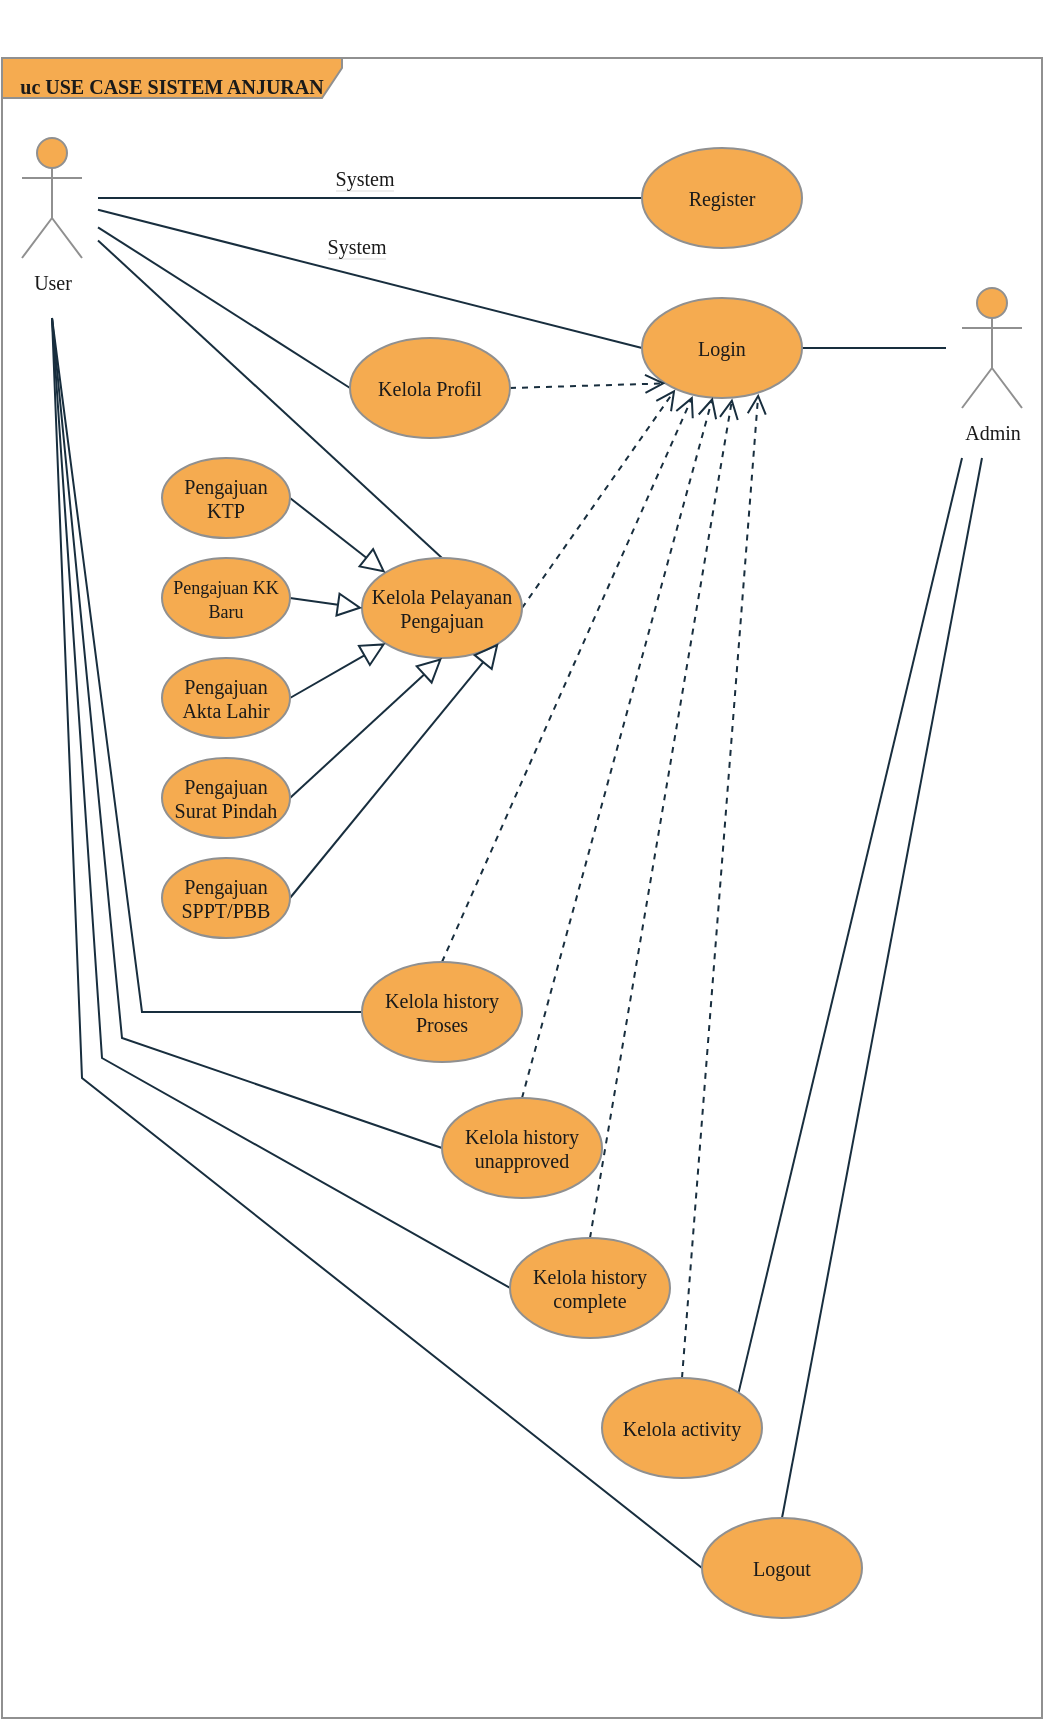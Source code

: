 <mxfile version="15.7.0" type="github">
  <diagram id="C5RBs43oDa-KdzZeNtuy" name="Page-1">
    <mxGraphModel dx="1248" dy="677" grid="1" gridSize="10" guides="1" tooltips="1" connect="1" arrows="1" fold="1" page="1" pageScale="1" pageWidth="827" pageHeight="1169" background="#ffffff" math="0" shadow="0">
      <root>
        <mxCell id="WIyWlLk6GJQsqaUBKTNV-0" />
        <mxCell id="WIyWlLk6GJQsqaUBKTNV-1" parent="WIyWlLk6GJQsqaUBKTNV-0" />
        <mxCell id="QmGK-IJUaO_-9F__BT_G-2" value="&lt;h4&gt;&lt;font size=&quot;1&quot;&gt;&lt;b&gt;uc USE CASE SISTEM ANJURAN&lt;/b&gt;&lt;/font&gt;&lt;/h4&gt;" style="shape=umlFrame;whiteSpace=wrap;html=1;hachureGap=4;pointerEvents=0;fontFamily=Times New Roman;fontSize=20;width=170;height=20;fillColor=#F5AB50;strokeColor=#909090;fontColor=#1A1A1A;" vertex="1" parent="WIyWlLk6GJQsqaUBKTNV-1">
          <mxGeometry x="80" y="40" width="520" height="830" as="geometry" />
        </mxCell>
        <mxCell id="QmGK-IJUaO_-9F__BT_G-14" value="&lt;span style=&quot;background-color: rgb(255 , 255 , 255)&quot;&gt;System&lt;/span&gt;" style="edgeStyle=none;curved=1;rounded=0;hachureGap=4;orthogonalLoop=1;jettySize=auto;html=1;entryX=0;entryY=0.5;entryDx=0;entryDy=0;fontFamily=Times New Roman;fontSize=10;endArrow=none;startSize=14;endSize=14;sourcePerimeterSpacing=8;targetPerimeterSpacing=8;endFill=0;labelBackgroundColor=#EEEEEE;strokeColor=#182E3E;fontColor=#1A1A1A;" edge="1" parent="WIyWlLk6GJQsqaUBKTNV-1" source="QmGK-IJUaO_-9F__BT_G-3" target="QmGK-IJUaO_-9F__BT_G-5">
          <mxGeometry x="-0.026" y="10" relative="1" as="geometry">
            <mxPoint as="offset" />
          </mxGeometry>
        </mxCell>
        <mxCell id="QmGK-IJUaO_-9F__BT_G-15" value="&lt;span style=&quot;background-color: rgb(255 , 255 , 255)&quot;&gt;System&lt;/span&gt;" style="edgeStyle=none;curved=1;rounded=0;hachureGap=4;orthogonalLoop=1;jettySize=auto;html=1;entryX=0;entryY=0.5;entryDx=0;entryDy=0;fontFamily=Times New Roman;fontSize=10;endArrow=none;endFill=0;startSize=14;endSize=14;sourcePerimeterSpacing=8;targetPerimeterSpacing=8;labelBackgroundColor=#EEEEEE;strokeColor=#182E3E;fontColor=#1A1A1A;" edge="1" parent="WIyWlLk6GJQsqaUBKTNV-1" source="QmGK-IJUaO_-9F__BT_G-3" target="QmGK-IJUaO_-9F__BT_G-6">
          <mxGeometry x="-0.073" y="14" relative="1" as="geometry">
            <mxPoint as="offset" />
          </mxGeometry>
        </mxCell>
        <mxCell id="QmGK-IJUaO_-9F__BT_G-35" style="edgeStyle=none;rounded=0;hachureGap=4;orthogonalLoop=1;jettySize=auto;html=1;entryX=0;entryY=0.5;entryDx=0;entryDy=0;fontFamily=Times New Roman;fontSize=9;endArrow=none;endFill=0;startSize=14;endSize=14;sourcePerimeterSpacing=8;targetPerimeterSpacing=8;labelBackgroundColor=#EEEEEE;strokeColor=#182E3E;fontColor=#1A1A1A;" edge="1" parent="WIyWlLk6GJQsqaUBKTNV-1" source="QmGK-IJUaO_-9F__BT_G-3" target="QmGK-IJUaO_-9F__BT_G-7">
          <mxGeometry relative="1" as="geometry" />
        </mxCell>
        <mxCell id="QmGK-IJUaO_-9F__BT_G-40" style="edgeStyle=none;rounded=0;hachureGap=4;jumpSize=6;orthogonalLoop=1;jettySize=auto;html=1;fontFamily=Times New Roman;fontSize=9;endArrow=none;endFill=0;startSize=10;endSize=10;sourcePerimeterSpacing=8;targetPerimeterSpacing=8;entryX=0.5;entryY=0;entryDx=0;entryDy=0;labelBackgroundColor=#EEEEEE;strokeColor=#182E3E;fontColor=#1A1A1A;" edge="1" parent="WIyWlLk6GJQsqaUBKTNV-1" source="QmGK-IJUaO_-9F__BT_G-3" target="QmGK-IJUaO_-9F__BT_G-8">
          <mxGeometry relative="1" as="geometry">
            <mxPoint x="267" y="302.649" as="targetPoint" />
          </mxGeometry>
        </mxCell>
        <mxCell id="QmGK-IJUaO_-9F__BT_G-53" style="edgeStyle=none;rounded=0;hachureGap=4;jumpSize=6;orthogonalLoop=1;jettySize=auto;html=1;entryX=0;entryY=0.5;entryDx=0;entryDy=0;fontFamily=Times New Roman;fontSize=9;endArrow=none;endFill=0;startSize=10;endSize=8;sourcePerimeterSpacing=8;targetPerimeterSpacing=8;labelBackgroundColor=#EEEEEE;strokeColor=#182E3E;fontColor=#1A1A1A;" edge="1" parent="WIyWlLk6GJQsqaUBKTNV-1" target="QmGK-IJUaO_-9F__BT_G-9">
          <mxGeometry relative="1" as="geometry">
            <mxPoint x="105" y="170" as="sourcePoint" />
            <Array as="points">
              <mxPoint x="150" y="517" />
            </Array>
          </mxGeometry>
        </mxCell>
        <mxCell id="QmGK-IJUaO_-9F__BT_G-54" style="edgeStyle=none;rounded=0;hachureGap=4;jumpSize=6;orthogonalLoop=1;jettySize=auto;html=1;entryX=0;entryY=0.5;entryDx=0;entryDy=0;fontFamily=Times New Roman;fontSize=9;endArrow=none;endFill=0;startSize=10;endSize=8;sourcePerimeterSpacing=8;targetPerimeterSpacing=8;labelBackgroundColor=#EEEEEE;strokeColor=#182E3E;fontColor=#1A1A1A;" edge="1" parent="WIyWlLk6GJQsqaUBKTNV-1" target="QmGK-IJUaO_-9F__BT_G-10">
          <mxGeometry relative="1" as="geometry">
            <mxPoint x="105" y="170" as="sourcePoint" />
            <Array as="points">
              <mxPoint x="140" y="530" />
            </Array>
          </mxGeometry>
        </mxCell>
        <mxCell id="QmGK-IJUaO_-9F__BT_G-56" style="edgeStyle=none;rounded=0;hachureGap=4;jumpSize=6;orthogonalLoop=1;jettySize=auto;html=1;entryX=0;entryY=0.5;entryDx=0;entryDy=0;fontFamily=Times New Roman;fontSize=9;endArrow=none;endFill=0;startSize=10;endSize=8;sourcePerimeterSpacing=8;targetPerimeterSpacing=8;labelBackgroundColor=#EEEEEE;strokeColor=#182E3E;fontColor=#1A1A1A;" edge="1" parent="WIyWlLk6GJQsqaUBKTNV-1" target="QmGK-IJUaO_-9F__BT_G-11">
          <mxGeometry relative="1" as="geometry">
            <mxPoint x="105" y="170" as="sourcePoint" />
            <Array as="points">
              <mxPoint x="130" y="540" />
            </Array>
          </mxGeometry>
        </mxCell>
        <mxCell id="QmGK-IJUaO_-9F__BT_G-58" style="edgeStyle=none;rounded=0;hachureGap=4;jumpSize=6;orthogonalLoop=1;jettySize=auto;html=1;entryX=0;entryY=0.5;entryDx=0;entryDy=0;fontFamily=Times New Roman;fontSize=9;endArrow=none;endFill=0;startSize=10;endSize=8;sourcePerimeterSpacing=8;targetPerimeterSpacing=8;labelBackgroundColor=#EEEEEE;strokeColor=#182E3E;fontColor=#1A1A1A;" edge="1" parent="WIyWlLk6GJQsqaUBKTNV-1" target="QmGK-IJUaO_-9F__BT_G-13">
          <mxGeometry relative="1" as="geometry">
            <mxPoint x="105" y="170" as="sourcePoint" />
            <Array as="points">
              <mxPoint x="120" y="550" />
            </Array>
          </mxGeometry>
        </mxCell>
        <mxCell id="QmGK-IJUaO_-9F__BT_G-3" value="User" style="shape=umlActor;verticalLabelPosition=bottom;verticalAlign=top;html=1;hachureGap=4;pointerEvents=0;fontFamily=Times New Roman;fontSize=10;fillColor=#F5AB50;strokeColor=#909090;fontColor=#1A1A1A;" vertex="1" parent="WIyWlLk6GJQsqaUBKTNV-1">
          <mxGeometry x="90" y="80" width="30" height="60" as="geometry" />
        </mxCell>
        <mxCell id="QmGK-IJUaO_-9F__BT_G-16" style="edgeStyle=none;curved=1;rounded=0;hachureGap=4;orthogonalLoop=1;jettySize=auto;html=1;entryX=1;entryY=0.5;entryDx=0;entryDy=0;fontFamily=Times New Roman;fontSize=10;endArrow=none;endFill=0;startSize=14;endSize=14;sourcePerimeterSpacing=8;targetPerimeterSpacing=8;labelBackgroundColor=#EEEEEE;strokeColor=#182E3E;fontColor=#1A1A1A;" edge="1" parent="WIyWlLk6GJQsqaUBKTNV-1" source="QmGK-IJUaO_-9F__BT_G-4" target="QmGK-IJUaO_-9F__BT_G-6">
          <mxGeometry relative="1" as="geometry" />
        </mxCell>
        <mxCell id="QmGK-IJUaO_-9F__BT_G-52" style="edgeStyle=none;rounded=0;hachureGap=4;jumpSize=6;orthogonalLoop=1;jettySize=auto;html=1;entryX=0.5;entryY=0;entryDx=0;entryDy=0;fontFamily=Times New Roman;fontSize=9;endArrow=none;endFill=0;startSize=10;endSize=8;sourcePerimeterSpacing=8;targetPerimeterSpacing=8;labelBackgroundColor=#EEEEEE;strokeColor=#182E3E;fontColor=#1A1A1A;" edge="1" parent="WIyWlLk6GJQsqaUBKTNV-1" target="QmGK-IJUaO_-9F__BT_G-13">
          <mxGeometry relative="1" as="geometry">
            <mxPoint x="570" y="240" as="sourcePoint" />
          </mxGeometry>
        </mxCell>
        <mxCell id="QmGK-IJUaO_-9F__BT_G-59" style="edgeStyle=none;curved=0;rounded=1;sketch=0;hachureGap=4;orthogonalLoop=1;jettySize=auto;html=1;entryX=1;entryY=0;entryDx=0;entryDy=0;fontFamily=Architects Daughter;fontSource=https%3A%2F%2Ffonts.googleapis.com%2Fcss%3Ffamily%3DArchitects%2BDaughter;fontSize=16;fontColor=#1A1A1A;endArrow=none;startSize=14;endSize=14;sourcePerimeterSpacing=8;targetPerimeterSpacing=8;strokeColor=#182E3E;endFill=0;" edge="1" parent="WIyWlLk6GJQsqaUBKTNV-1" target="QmGK-IJUaO_-9F__BT_G-12">
          <mxGeometry relative="1" as="geometry">
            <mxPoint x="560" y="240" as="sourcePoint" />
          </mxGeometry>
        </mxCell>
        <mxCell id="QmGK-IJUaO_-9F__BT_G-4" value="Admin" style="shape=umlActor;verticalLabelPosition=bottom;verticalAlign=top;html=1;hachureGap=4;pointerEvents=0;fontFamily=Times New Roman;fontSize=10;fillColor=#F5AB50;strokeColor=#909090;fontColor=#1A1A1A;" vertex="1" parent="WIyWlLk6GJQsqaUBKTNV-1">
          <mxGeometry x="560" y="155" width="30" height="60" as="geometry" />
        </mxCell>
        <mxCell id="QmGK-IJUaO_-9F__BT_G-5" value="Register" style="ellipse;whiteSpace=wrap;html=1;hachureGap=4;pointerEvents=0;fontFamily=Times New Roman;fontSize=10;fillColor=#F5AB50;strokeColor=#909090;fontColor=#1A1A1A;" vertex="1" parent="WIyWlLk6GJQsqaUBKTNV-1">
          <mxGeometry x="400" y="85" width="80" height="50" as="geometry" />
        </mxCell>
        <mxCell id="QmGK-IJUaO_-9F__BT_G-6" value="Login" style="ellipse;whiteSpace=wrap;html=1;hachureGap=4;pointerEvents=0;fontFamily=Times New Roman;fontSize=10;fillColor=#F5AB50;strokeColor=#909090;fontColor=#1A1A1A;" vertex="1" parent="WIyWlLk6GJQsqaUBKTNV-1">
          <mxGeometry x="400" y="160" width="80" height="50" as="geometry" />
        </mxCell>
        <mxCell id="QmGK-IJUaO_-9F__BT_G-36" style="edgeStyle=none;rounded=0;hachureGap=4;orthogonalLoop=1;jettySize=auto;html=1;exitX=1;exitY=0.5;exitDx=0;exitDy=0;entryX=0;entryY=1;entryDx=0;entryDy=0;fontFamily=Times New Roman;fontSize=9;endArrow=open;endFill=0;startSize=10;endSize=8;sourcePerimeterSpacing=8;targetPerimeterSpacing=8;dashed=1;jumpSize=6;labelBackgroundColor=#EEEEEE;strokeColor=#182E3E;fontColor=#1A1A1A;" edge="1" parent="WIyWlLk6GJQsqaUBKTNV-1" source="QmGK-IJUaO_-9F__BT_G-7" target="QmGK-IJUaO_-9F__BT_G-6">
          <mxGeometry relative="1" as="geometry" />
        </mxCell>
        <mxCell id="QmGK-IJUaO_-9F__BT_G-7" value="Kelola Profil" style="ellipse;whiteSpace=wrap;html=1;hachureGap=4;pointerEvents=0;fontFamily=Times New Roman;fontSize=10;fillColor=#F5AB50;strokeColor=#909090;fontColor=#1A1A1A;" vertex="1" parent="WIyWlLk6GJQsqaUBKTNV-1">
          <mxGeometry x="254" y="180" width="80" height="50" as="geometry" />
        </mxCell>
        <mxCell id="QmGK-IJUaO_-9F__BT_G-46" style="edgeStyle=none;rounded=0;hachureGap=4;jumpSize=6;orthogonalLoop=1;jettySize=auto;html=1;exitX=1;exitY=0.5;exitDx=0;exitDy=0;entryX=0.208;entryY=0.915;entryDx=0;entryDy=0;fontFamily=Times New Roman;fontSize=9;endArrow=open;endFill=0;startSize=10;endSize=8;sourcePerimeterSpacing=8;targetPerimeterSpacing=8;dashed=1;entryPerimeter=0;labelBackgroundColor=#EEEEEE;strokeColor=#182E3E;fontColor=#1A1A1A;" edge="1" parent="WIyWlLk6GJQsqaUBKTNV-1" source="QmGK-IJUaO_-9F__BT_G-8" target="QmGK-IJUaO_-9F__BT_G-6">
          <mxGeometry relative="1" as="geometry" />
        </mxCell>
        <mxCell id="QmGK-IJUaO_-9F__BT_G-8" value="Kelola Pelayanan Pengajuan" style="ellipse;whiteSpace=wrap;html=1;hachureGap=4;pointerEvents=0;fontFamily=Times New Roman;fontSize=10;fillColor=#F5AB50;strokeColor=#909090;fontColor=#1A1A1A;" vertex="1" parent="WIyWlLk6GJQsqaUBKTNV-1">
          <mxGeometry x="260" y="290" width="80" height="50" as="geometry" />
        </mxCell>
        <mxCell id="QmGK-IJUaO_-9F__BT_G-47" style="edgeStyle=none;rounded=0;hachureGap=4;jumpSize=6;orthogonalLoop=1;jettySize=auto;html=1;exitX=0.5;exitY=0;exitDx=0;exitDy=0;entryX=0.317;entryY=0.981;entryDx=0;entryDy=0;dashed=1;fontFamily=Times New Roman;fontSize=9;endArrow=open;endFill=0;startSize=10;endSize=8;sourcePerimeterSpacing=8;targetPerimeterSpacing=8;entryPerimeter=0;labelBackgroundColor=#EEEEEE;strokeColor=#182E3E;fontColor=#1A1A1A;" edge="1" parent="WIyWlLk6GJQsqaUBKTNV-1" source="QmGK-IJUaO_-9F__BT_G-9" target="QmGK-IJUaO_-9F__BT_G-6">
          <mxGeometry relative="1" as="geometry" />
        </mxCell>
        <mxCell id="QmGK-IJUaO_-9F__BT_G-9" value="Kelola history Proses" style="ellipse;whiteSpace=wrap;html=1;hachureGap=4;pointerEvents=0;fontFamily=Times New Roman;fontSize=10;fillColor=#F5AB50;strokeColor=#909090;fontColor=#1A1A1A;" vertex="1" parent="WIyWlLk6GJQsqaUBKTNV-1">
          <mxGeometry x="260" y="492" width="80" height="50" as="geometry" />
        </mxCell>
        <mxCell id="QmGK-IJUaO_-9F__BT_G-48" style="edgeStyle=none;rounded=0;hachureGap=4;jumpSize=6;orthogonalLoop=1;jettySize=auto;html=1;exitX=0.5;exitY=0;exitDx=0;exitDy=0;dashed=1;fontFamily=Times New Roman;fontSize=9;endArrow=open;endFill=0;startSize=10;endSize=8;sourcePerimeterSpacing=8;targetPerimeterSpacing=8;entryX=0.442;entryY=0.993;entryDx=0;entryDy=0;entryPerimeter=0;labelBackgroundColor=#EEEEEE;strokeColor=#182E3E;fontColor=#1A1A1A;" edge="1" parent="WIyWlLk6GJQsqaUBKTNV-1" source="QmGK-IJUaO_-9F__BT_G-10" target="QmGK-IJUaO_-9F__BT_G-6">
          <mxGeometry relative="1" as="geometry">
            <mxPoint x="440" y="210" as="targetPoint" />
          </mxGeometry>
        </mxCell>
        <mxCell id="QmGK-IJUaO_-9F__BT_G-10" value="Kelola history unapproved" style="ellipse;whiteSpace=wrap;html=1;hachureGap=4;pointerEvents=0;fontFamily=Times New Roman;fontSize=10;fillColor=#F5AB50;strokeColor=#909090;fontColor=#1A1A1A;" vertex="1" parent="WIyWlLk6GJQsqaUBKTNV-1">
          <mxGeometry x="300" y="560" width="80" height="50" as="geometry" />
        </mxCell>
        <mxCell id="QmGK-IJUaO_-9F__BT_G-49" style="edgeStyle=none;rounded=0;hachureGap=4;jumpSize=6;orthogonalLoop=1;jettySize=auto;html=1;exitX=0.5;exitY=0;exitDx=0;exitDy=0;dashed=1;fontFamily=Times New Roman;fontSize=9;endArrow=open;endFill=0;startSize=10;endSize=8;sourcePerimeterSpacing=8;targetPerimeterSpacing=8;entryX=0.564;entryY=1.005;entryDx=0;entryDy=0;entryPerimeter=0;labelBackgroundColor=#EEEEEE;strokeColor=#182E3E;fontColor=#1A1A1A;" edge="1" parent="WIyWlLk6GJQsqaUBKTNV-1" source="QmGK-IJUaO_-9F__BT_G-11" target="QmGK-IJUaO_-9F__BT_G-6">
          <mxGeometry relative="1" as="geometry">
            <mxPoint x="450" y="210" as="targetPoint" />
          </mxGeometry>
        </mxCell>
        <mxCell id="QmGK-IJUaO_-9F__BT_G-11" value="Kelola history complete" style="ellipse;whiteSpace=wrap;html=1;hachureGap=4;pointerEvents=0;fontFamily=Times New Roman;fontSize=10;fillColor=#F5AB50;strokeColor=#909090;fontColor=#1A1A1A;" vertex="1" parent="WIyWlLk6GJQsqaUBKTNV-1">
          <mxGeometry x="334" y="630" width="80" height="50" as="geometry" />
        </mxCell>
        <mxCell id="QmGK-IJUaO_-9F__BT_G-50" style="edgeStyle=none;rounded=0;hachureGap=4;jumpSize=6;orthogonalLoop=1;jettySize=auto;html=1;exitX=0.5;exitY=0;exitDx=0;exitDy=0;entryX=0.727;entryY=0.957;entryDx=0;entryDy=0;entryPerimeter=0;dashed=1;fontFamily=Times New Roman;fontSize=9;endArrow=open;endFill=0;startSize=10;endSize=8;sourcePerimeterSpacing=8;targetPerimeterSpacing=8;labelBackgroundColor=#EEEEEE;strokeColor=#182E3E;fontColor=#1A1A1A;" edge="1" parent="WIyWlLk6GJQsqaUBKTNV-1" source="QmGK-IJUaO_-9F__BT_G-12" target="QmGK-IJUaO_-9F__BT_G-6">
          <mxGeometry relative="1" as="geometry" />
        </mxCell>
        <mxCell id="QmGK-IJUaO_-9F__BT_G-12" value="Kelola activity" style="ellipse;whiteSpace=wrap;html=1;hachureGap=4;pointerEvents=0;fontFamily=Times New Roman;fontSize=10;fillColor=#F5AB50;strokeColor=#909090;fontColor=#1A1A1A;" vertex="1" parent="WIyWlLk6GJQsqaUBKTNV-1">
          <mxGeometry x="380" y="700" width="80" height="50" as="geometry" />
        </mxCell>
        <mxCell id="QmGK-IJUaO_-9F__BT_G-13" value="Logout" style="ellipse;whiteSpace=wrap;html=1;hachureGap=4;pointerEvents=0;fontFamily=Times New Roman;fontSize=10;fillColor=#F5AB50;strokeColor=#909090;fontColor=#1A1A1A;" vertex="1" parent="WIyWlLk6GJQsqaUBKTNV-1">
          <mxGeometry x="430" y="770" width="80" height="50" as="geometry" />
        </mxCell>
        <mxCell id="QmGK-IJUaO_-9F__BT_G-41" style="edgeStyle=none;rounded=0;hachureGap=4;jumpSize=6;orthogonalLoop=1;jettySize=auto;html=1;exitX=1;exitY=0.5;exitDx=0;exitDy=0;entryX=0;entryY=0;entryDx=0;entryDy=0;fontFamily=Times New Roman;fontSize=9;endArrow=block;endFill=0;startSize=10;endSize=10;sourcePerimeterSpacing=8;targetPerimeterSpacing=8;labelBackgroundColor=#EEEEEE;strokeColor=#182E3E;fontColor=#1A1A1A;" edge="1" parent="WIyWlLk6GJQsqaUBKTNV-1" source="QmGK-IJUaO_-9F__BT_G-23" target="QmGK-IJUaO_-9F__BT_G-8">
          <mxGeometry relative="1" as="geometry" />
        </mxCell>
        <mxCell id="QmGK-IJUaO_-9F__BT_G-23" value="Pengajuan KTP" style="ellipse;whiteSpace=wrap;html=1;hachureGap=4;pointerEvents=0;fontFamily=Times New Roman;fontSize=10;fillColor=#F5AB50;strokeColor=#909090;fontColor=#1A1A1A;" vertex="1" parent="WIyWlLk6GJQsqaUBKTNV-1">
          <mxGeometry x="160" y="240" width="64" height="40" as="geometry" />
        </mxCell>
        <mxCell id="QmGK-IJUaO_-9F__BT_G-42" style="edgeStyle=none;rounded=0;hachureGap=4;jumpSize=6;orthogonalLoop=1;jettySize=auto;html=1;exitX=1;exitY=0.5;exitDx=0;exitDy=0;entryX=0;entryY=0.5;entryDx=0;entryDy=0;fontFamily=Times New Roman;fontSize=9;endArrow=block;endFill=0;startSize=10;endSize=10;sourcePerimeterSpacing=8;targetPerimeterSpacing=8;labelBackgroundColor=#EEEEEE;strokeColor=#182E3E;fontColor=#1A1A1A;" edge="1" parent="WIyWlLk6GJQsqaUBKTNV-1" source="QmGK-IJUaO_-9F__BT_G-24" target="QmGK-IJUaO_-9F__BT_G-8">
          <mxGeometry relative="1" as="geometry" />
        </mxCell>
        <mxCell id="QmGK-IJUaO_-9F__BT_G-24" value="&lt;font style=&quot;font-size: 9px&quot;&gt;Pengajuan KK Baru&lt;/font&gt;" style="ellipse;whiteSpace=wrap;html=1;hachureGap=4;pointerEvents=0;fontFamily=Times New Roman;fontSize=10;fillColor=#F5AB50;strokeColor=#909090;fontColor=#1A1A1A;" vertex="1" parent="WIyWlLk6GJQsqaUBKTNV-1">
          <mxGeometry x="160" y="290" width="64" height="40" as="geometry" />
        </mxCell>
        <mxCell id="QmGK-IJUaO_-9F__BT_G-43" style="edgeStyle=none;rounded=0;hachureGap=4;jumpSize=6;orthogonalLoop=1;jettySize=auto;html=1;exitX=1;exitY=0.5;exitDx=0;exitDy=0;entryX=0;entryY=1;entryDx=0;entryDy=0;fontFamily=Times New Roman;fontSize=9;endArrow=block;endFill=0;startSize=10;endSize=10;sourcePerimeterSpacing=8;targetPerimeterSpacing=8;labelBackgroundColor=#EEEEEE;strokeColor=#182E3E;fontColor=#1A1A1A;" edge="1" parent="WIyWlLk6GJQsqaUBKTNV-1" source="QmGK-IJUaO_-9F__BT_G-25" target="QmGK-IJUaO_-9F__BT_G-8">
          <mxGeometry relative="1" as="geometry" />
        </mxCell>
        <mxCell id="QmGK-IJUaO_-9F__BT_G-25" value="Pengajuan Akta Lahir" style="ellipse;whiteSpace=wrap;html=1;hachureGap=4;pointerEvents=0;fontFamily=Times New Roman;fontSize=10;fillColor=#F5AB50;strokeColor=#909090;fontColor=#1A1A1A;" vertex="1" parent="WIyWlLk6GJQsqaUBKTNV-1">
          <mxGeometry x="160" y="340" width="64" height="40" as="geometry" />
        </mxCell>
        <mxCell id="QmGK-IJUaO_-9F__BT_G-44" style="edgeStyle=none;rounded=0;hachureGap=4;jumpSize=6;orthogonalLoop=1;jettySize=auto;html=1;exitX=1;exitY=0.5;exitDx=0;exitDy=0;entryX=0.5;entryY=1;entryDx=0;entryDy=0;fontFamily=Times New Roman;fontSize=9;endArrow=block;endFill=0;startSize=10;endSize=10;sourcePerimeterSpacing=8;targetPerimeterSpacing=8;labelBackgroundColor=#EEEEEE;strokeColor=#182E3E;fontColor=#1A1A1A;" edge="1" parent="WIyWlLk6GJQsqaUBKTNV-1" source="QmGK-IJUaO_-9F__BT_G-26" target="QmGK-IJUaO_-9F__BT_G-8">
          <mxGeometry relative="1" as="geometry" />
        </mxCell>
        <mxCell id="QmGK-IJUaO_-9F__BT_G-26" value="Pengajuan Surat Pindah" style="ellipse;whiteSpace=wrap;html=1;hachureGap=4;pointerEvents=0;fontFamily=Times New Roman;fontSize=10;fillColor=#F5AB50;strokeColor=#909090;fontColor=#1A1A1A;" vertex="1" parent="WIyWlLk6GJQsqaUBKTNV-1">
          <mxGeometry x="160" y="390" width="64" height="40" as="geometry" />
        </mxCell>
        <mxCell id="QmGK-IJUaO_-9F__BT_G-45" style="edgeStyle=none;rounded=0;hachureGap=4;jumpSize=6;orthogonalLoop=1;jettySize=auto;html=1;exitX=1;exitY=0.5;exitDx=0;exitDy=0;entryX=1;entryY=1;entryDx=0;entryDy=0;fontFamily=Times New Roman;fontSize=9;endArrow=block;endFill=0;startSize=10;endSize=10;sourcePerimeterSpacing=8;targetPerimeterSpacing=8;labelBackgroundColor=#EEEEEE;strokeColor=#182E3E;fontColor=#1A1A1A;" edge="1" parent="WIyWlLk6GJQsqaUBKTNV-1" source="QmGK-IJUaO_-9F__BT_G-27" target="QmGK-IJUaO_-9F__BT_G-8">
          <mxGeometry relative="1" as="geometry" />
        </mxCell>
        <mxCell id="QmGK-IJUaO_-9F__BT_G-27" value="Pengajuan SPPT/PBB" style="ellipse;whiteSpace=wrap;html=1;hachureGap=4;pointerEvents=0;fontFamily=Times New Roman;fontSize=10;fillColor=#F5AB50;strokeColor=#909090;fontColor=#1A1A1A;" vertex="1" parent="WIyWlLk6GJQsqaUBKTNV-1">
          <mxGeometry x="160" y="440" width="64" height="40" as="geometry" />
        </mxCell>
      </root>
    </mxGraphModel>
  </diagram>
</mxfile>
